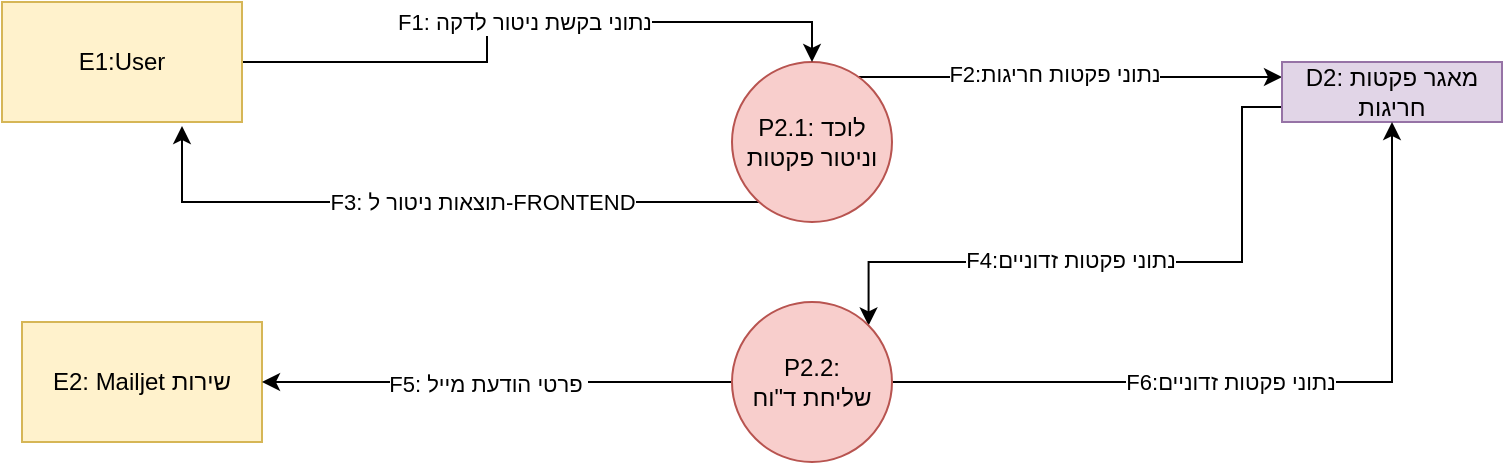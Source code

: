 <mxfile version="28.0.6">
  <diagram name="Page-1" id="ynKN6jnHO9y8TqsjVyvz">
    <mxGraphModel dx="1042" dy="626" grid="1" gridSize="10" guides="1" tooltips="1" connect="1" arrows="1" fold="1" page="1" pageScale="1" pageWidth="827" pageHeight="1169" math="0" shadow="0">
      <root>
        <mxCell id="0" />
        <mxCell id="1" parent="0" />
        <mxCell id="yCV9qRQQjQ-XNg60Bl1y-1" style="edgeStyle=orthogonalEdgeStyle;rounded=0;orthogonalLoop=1;jettySize=auto;html=1;" parent="1" source="yCV9qRQQjQ-XNg60Bl1y-5" edge="1">
          <mxGeometry relative="1" as="geometry">
            <mxPoint x="450" y="282" as="targetPoint" />
            <Array as="points">
              <mxPoint x="450" y="320" />
              <mxPoint x="450" y="282" />
            </Array>
          </mxGeometry>
        </mxCell>
        <mxCell id="yCV9qRQQjQ-XNg60Bl1y-2" value="F3: תוצאות ניטור ל-FRONTEND" style="edgeLabel;html=1;align=center;verticalAlign=middle;resizable=0;points=[];" parent="yCV9qRQQjQ-XNg60Bl1y-1" vertex="1" connectable="0">
          <mxGeometry x="-0.614" relative="1" as="geometry">
            <mxPoint x="-76" as="offset" />
          </mxGeometry>
        </mxCell>
        <mxCell id="yCV9qRQQjQ-XNg60Bl1y-3" style="edgeStyle=orthogonalEdgeStyle;rounded=0;orthogonalLoop=1;jettySize=auto;html=1;entryX=0;entryY=0.25;entryDx=0;entryDy=0;" parent="1" source="yCV9qRQQjQ-XNg60Bl1y-5" target="yCV9qRQQjQ-XNg60Bl1y-8" edge="1">
          <mxGeometry relative="1" as="geometry">
            <Array as="points">
              <mxPoint x="903" y="258" />
            </Array>
          </mxGeometry>
        </mxCell>
        <mxCell id="yCV9qRQQjQ-XNg60Bl1y-4" value="F2:נתוני פקטות&amp;nbsp;חריגות" style="edgeLabel;html=1;align=center;verticalAlign=middle;resizable=0;points=[];" parent="yCV9qRQQjQ-XNg60Bl1y-3" vertex="1" connectable="0">
          <mxGeometry x="-0.077" y="3" relative="1" as="geometry">
            <mxPoint y="1" as="offset" />
          </mxGeometry>
        </mxCell>
        <mxCell id="yCV9qRQQjQ-XNg60Bl1y-5" value="P2.1:לוכד&amp;nbsp; וניטור פקטות" style="ellipse;whiteSpace=wrap;html=1;aspect=fixed;fillColor=#f8cecc;strokeColor=#b85450;" parent="1" vertex="1">
          <mxGeometry x="725" y="250" width="80" height="80" as="geometry" />
        </mxCell>
        <mxCell id="yCV9qRQQjQ-XNg60Bl1y-6" style="edgeStyle=orthogonalEdgeStyle;rounded=0;orthogonalLoop=1;jettySize=auto;html=1;entryX=1;entryY=0;entryDx=0;entryDy=0;exitX=0;exitY=0.75;exitDx=0;exitDy=0;" parent="1" source="yCV9qRQQjQ-XNg60Bl1y-8" target="yCV9qRQQjQ-XNg60Bl1y-17" edge="1">
          <mxGeometry relative="1" as="geometry">
            <Array as="points">
              <mxPoint x="980" y="273" />
              <mxPoint x="980" y="350" />
              <mxPoint x="793" y="350" />
            </Array>
          </mxGeometry>
        </mxCell>
        <mxCell id="yCV9qRQQjQ-XNg60Bl1y-7" value="F4:נתוני פקטות זדוניים" style="edgeLabel;html=1;align=center;verticalAlign=middle;resizable=0;points=[];" parent="yCV9qRQQjQ-XNg60Bl1y-6" vertex="1" connectable="0">
          <mxGeometry x="0.162" y="-1" relative="1" as="geometry">
            <mxPoint as="offset" />
          </mxGeometry>
        </mxCell>
        <mxCell id="yCV9qRQQjQ-XNg60Bl1y-8" value="D2: מאגר פקטות חריגות" style="rounded=0;whiteSpace=wrap;html=1;fillColor=#e1d5e7;strokeColor=#9673a6;" parent="1" vertex="1">
          <mxGeometry x="1000" y="250" width="110" height="30" as="geometry" />
        </mxCell>
        <mxCell id="yCV9qRQQjQ-XNg60Bl1y-9" style="edgeStyle=orthogonalEdgeStyle;rounded=0;orthogonalLoop=1;jettySize=auto;html=1;entryX=0.5;entryY=0;entryDx=0;entryDy=0;" parent="1" source="yCV9qRQQjQ-XNg60Bl1y-11" target="yCV9qRQQjQ-XNg60Bl1y-5" edge="1">
          <mxGeometry relative="1" as="geometry" />
        </mxCell>
        <mxCell id="yCV9qRQQjQ-XNg60Bl1y-10" value="F1: נתוני בקשת ניטור לדקה" style="edgeLabel;html=1;align=center;verticalAlign=middle;resizable=0;points=[];" parent="yCV9qRQQjQ-XNg60Bl1y-9" vertex="1" connectable="0">
          <mxGeometry x="-0.105" y="2" relative="1" as="geometry">
            <mxPoint x="15" y="2" as="offset" />
          </mxGeometry>
        </mxCell>
        <mxCell id="yCV9qRQQjQ-XNg60Bl1y-11" value="E1:User" style="rounded=0;whiteSpace=wrap;html=1;fillColor=#fff2cc;strokeColor=#d6b656;" parent="1" vertex="1">
          <mxGeometry x="360" y="220" width="120" height="60" as="geometry" />
        </mxCell>
        <mxCell id="yCV9qRQQjQ-XNg60Bl1y-12" value="E2: Mailjet שירות" style="rounded=0;whiteSpace=wrap;html=1;fillColor=#fff2cc;strokeColor=#d6b656;" parent="1" vertex="1">
          <mxGeometry x="370" y="380" width="120" height="60" as="geometry" />
        </mxCell>
        <mxCell id="yCV9qRQQjQ-XNg60Bl1y-13" style="edgeStyle=orthogonalEdgeStyle;rounded=0;orthogonalLoop=1;jettySize=auto;html=1;entryX=1;entryY=0.5;entryDx=0;entryDy=0;" parent="1" source="yCV9qRQQjQ-XNg60Bl1y-17" target="yCV9qRQQjQ-XNg60Bl1y-12" edge="1">
          <mxGeometry relative="1" as="geometry" />
        </mxCell>
        <mxCell id="yCV9qRQQjQ-XNg60Bl1y-14" value="F5: פרטי הודעת מייל&amp;nbsp;" style="edgeLabel;html=1;align=center;verticalAlign=middle;resizable=0;points=[];" parent="yCV9qRQQjQ-XNg60Bl1y-13" vertex="1" connectable="0">
          <mxGeometry x="0.051" y="1" relative="1" as="geometry">
            <mxPoint x="1" as="offset" />
          </mxGeometry>
        </mxCell>
        <mxCell id="yCV9qRQQjQ-XNg60Bl1y-15" style="edgeStyle=orthogonalEdgeStyle;rounded=0;orthogonalLoop=1;jettySize=auto;html=1;entryX=0.5;entryY=1;entryDx=0;entryDy=0;" parent="1" source="yCV9qRQQjQ-XNg60Bl1y-17" target="yCV9qRQQjQ-XNg60Bl1y-8" edge="1">
          <mxGeometry relative="1" as="geometry" />
        </mxCell>
        <mxCell id="yCV9qRQQjQ-XNg60Bl1y-16" value="F6:נתוני פקטות&amp;nbsp;זדוניים" style="edgeLabel;html=1;align=center;verticalAlign=middle;resizable=0;points=[];" parent="yCV9qRQQjQ-XNg60Bl1y-15" vertex="1" connectable="0">
          <mxGeometry x="-0.111" y="1" relative="1" as="geometry">
            <mxPoint y="1" as="offset" />
          </mxGeometry>
        </mxCell>
        <mxCell id="yCV9qRQQjQ-XNg60Bl1y-17" value="&lt;div&gt;P2.2:&lt;/div&gt;&lt;div&gt;שליחת&amp;nbsp;ד&quot;וח&lt;/div&gt;" style="ellipse;whiteSpace=wrap;html=1;aspect=fixed;fillColor=#f8cecc;strokeColor=#b85450;" parent="1" vertex="1">
          <mxGeometry x="725" y="370" width="80" height="80" as="geometry" />
        </mxCell>
      </root>
    </mxGraphModel>
  </diagram>
</mxfile>
